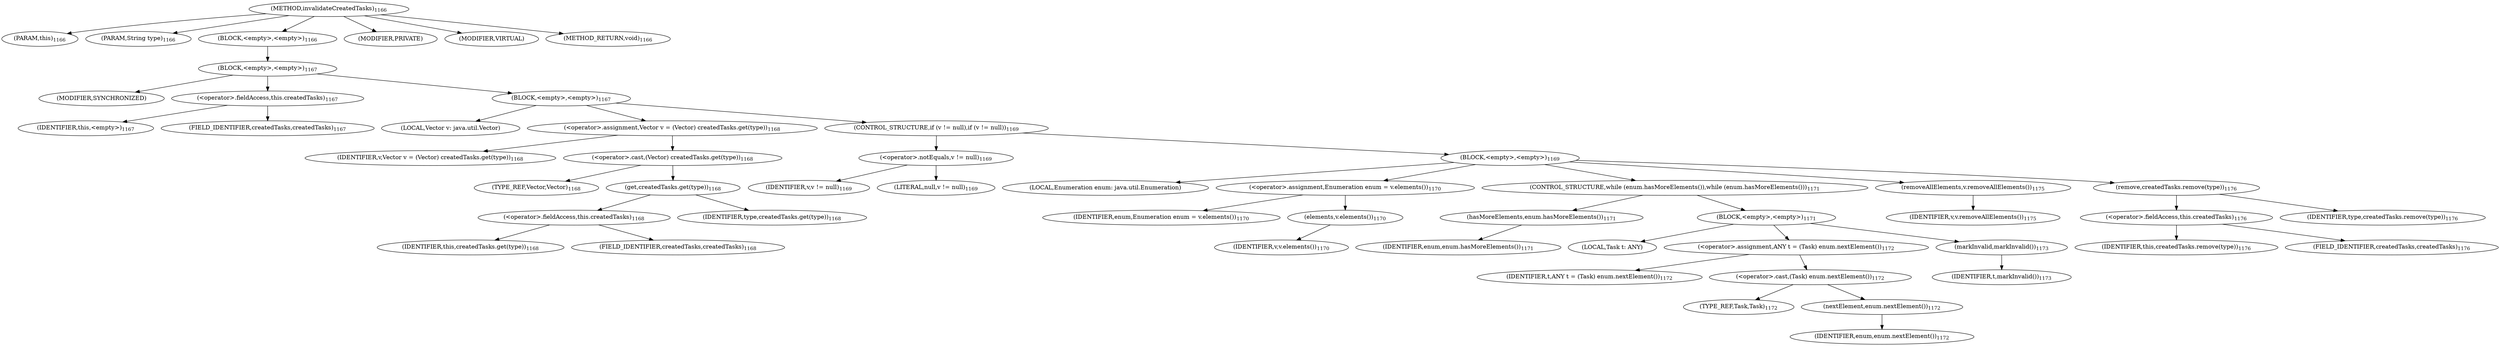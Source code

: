 digraph "invalidateCreatedTasks" {  
"2123" [label = <(METHOD,invalidateCreatedTasks)<SUB>1166</SUB>> ]
"2124" [label = <(PARAM,this)<SUB>1166</SUB>> ]
"2125" [label = <(PARAM,String type)<SUB>1166</SUB>> ]
"2126" [label = <(BLOCK,&lt;empty&gt;,&lt;empty&gt;)<SUB>1166</SUB>> ]
"2127" [label = <(BLOCK,&lt;empty&gt;,&lt;empty&gt;)<SUB>1167</SUB>> ]
"2128" [label = <(MODIFIER,SYNCHRONIZED)> ]
"2129" [label = <(&lt;operator&gt;.fieldAccess,this.createdTasks)<SUB>1167</SUB>> ]
"2130" [label = <(IDENTIFIER,this,&lt;empty&gt;)<SUB>1167</SUB>> ]
"2131" [label = <(FIELD_IDENTIFIER,createdTasks,createdTasks)<SUB>1167</SUB>> ]
"2132" [label = <(BLOCK,&lt;empty&gt;,&lt;empty&gt;)<SUB>1167</SUB>> ]
"2133" [label = <(LOCAL,Vector v: java.util.Vector)> ]
"2134" [label = <(&lt;operator&gt;.assignment,Vector v = (Vector) createdTasks.get(type))<SUB>1168</SUB>> ]
"2135" [label = <(IDENTIFIER,v,Vector v = (Vector) createdTasks.get(type))<SUB>1168</SUB>> ]
"2136" [label = <(&lt;operator&gt;.cast,(Vector) createdTasks.get(type))<SUB>1168</SUB>> ]
"2137" [label = <(TYPE_REF,Vector,Vector)<SUB>1168</SUB>> ]
"2138" [label = <(get,createdTasks.get(type))<SUB>1168</SUB>> ]
"2139" [label = <(&lt;operator&gt;.fieldAccess,this.createdTasks)<SUB>1168</SUB>> ]
"2140" [label = <(IDENTIFIER,this,createdTasks.get(type))<SUB>1168</SUB>> ]
"2141" [label = <(FIELD_IDENTIFIER,createdTasks,createdTasks)<SUB>1168</SUB>> ]
"2142" [label = <(IDENTIFIER,type,createdTasks.get(type))<SUB>1168</SUB>> ]
"2143" [label = <(CONTROL_STRUCTURE,if (v != null),if (v != null))<SUB>1169</SUB>> ]
"2144" [label = <(&lt;operator&gt;.notEquals,v != null)<SUB>1169</SUB>> ]
"2145" [label = <(IDENTIFIER,v,v != null)<SUB>1169</SUB>> ]
"2146" [label = <(LITERAL,null,v != null)<SUB>1169</SUB>> ]
"2147" [label = <(BLOCK,&lt;empty&gt;,&lt;empty&gt;)<SUB>1169</SUB>> ]
"2148" [label = <(LOCAL,Enumeration enum: java.util.Enumeration)> ]
"2149" [label = <(&lt;operator&gt;.assignment,Enumeration enum = v.elements())<SUB>1170</SUB>> ]
"2150" [label = <(IDENTIFIER,enum,Enumeration enum = v.elements())<SUB>1170</SUB>> ]
"2151" [label = <(elements,v.elements())<SUB>1170</SUB>> ]
"2152" [label = <(IDENTIFIER,v,v.elements())<SUB>1170</SUB>> ]
"2153" [label = <(CONTROL_STRUCTURE,while (enum.hasMoreElements()),while (enum.hasMoreElements()))<SUB>1171</SUB>> ]
"2154" [label = <(hasMoreElements,enum.hasMoreElements())<SUB>1171</SUB>> ]
"2155" [label = <(IDENTIFIER,enum,enum.hasMoreElements())<SUB>1171</SUB>> ]
"2156" [label = <(BLOCK,&lt;empty&gt;,&lt;empty&gt;)<SUB>1171</SUB>> ]
"2157" [label = <(LOCAL,Task t: ANY)> ]
"2158" [label = <(&lt;operator&gt;.assignment,ANY t = (Task) enum.nextElement())<SUB>1172</SUB>> ]
"2159" [label = <(IDENTIFIER,t,ANY t = (Task) enum.nextElement())<SUB>1172</SUB>> ]
"2160" [label = <(&lt;operator&gt;.cast,(Task) enum.nextElement())<SUB>1172</SUB>> ]
"2161" [label = <(TYPE_REF,Task,Task)<SUB>1172</SUB>> ]
"2162" [label = <(nextElement,enum.nextElement())<SUB>1172</SUB>> ]
"2163" [label = <(IDENTIFIER,enum,enum.nextElement())<SUB>1172</SUB>> ]
"2164" [label = <(markInvalid,markInvalid())<SUB>1173</SUB>> ]
"2165" [label = <(IDENTIFIER,t,markInvalid())<SUB>1173</SUB>> ]
"2166" [label = <(removeAllElements,v.removeAllElements())<SUB>1175</SUB>> ]
"2167" [label = <(IDENTIFIER,v,v.removeAllElements())<SUB>1175</SUB>> ]
"2168" [label = <(remove,createdTasks.remove(type))<SUB>1176</SUB>> ]
"2169" [label = <(&lt;operator&gt;.fieldAccess,this.createdTasks)<SUB>1176</SUB>> ]
"2170" [label = <(IDENTIFIER,this,createdTasks.remove(type))<SUB>1176</SUB>> ]
"2171" [label = <(FIELD_IDENTIFIER,createdTasks,createdTasks)<SUB>1176</SUB>> ]
"2172" [label = <(IDENTIFIER,type,createdTasks.remove(type))<SUB>1176</SUB>> ]
"2173" [label = <(MODIFIER,PRIVATE)> ]
"2174" [label = <(MODIFIER,VIRTUAL)> ]
"2175" [label = <(METHOD_RETURN,void)<SUB>1166</SUB>> ]
  "2123" -> "2124" 
  "2123" -> "2125" 
  "2123" -> "2126" 
  "2123" -> "2173" 
  "2123" -> "2174" 
  "2123" -> "2175" 
  "2126" -> "2127" 
  "2127" -> "2128" 
  "2127" -> "2129" 
  "2127" -> "2132" 
  "2129" -> "2130" 
  "2129" -> "2131" 
  "2132" -> "2133" 
  "2132" -> "2134" 
  "2132" -> "2143" 
  "2134" -> "2135" 
  "2134" -> "2136" 
  "2136" -> "2137" 
  "2136" -> "2138" 
  "2138" -> "2139" 
  "2138" -> "2142" 
  "2139" -> "2140" 
  "2139" -> "2141" 
  "2143" -> "2144" 
  "2143" -> "2147" 
  "2144" -> "2145" 
  "2144" -> "2146" 
  "2147" -> "2148" 
  "2147" -> "2149" 
  "2147" -> "2153" 
  "2147" -> "2166" 
  "2147" -> "2168" 
  "2149" -> "2150" 
  "2149" -> "2151" 
  "2151" -> "2152" 
  "2153" -> "2154" 
  "2153" -> "2156" 
  "2154" -> "2155" 
  "2156" -> "2157" 
  "2156" -> "2158" 
  "2156" -> "2164" 
  "2158" -> "2159" 
  "2158" -> "2160" 
  "2160" -> "2161" 
  "2160" -> "2162" 
  "2162" -> "2163" 
  "2164" -> "2165" 
  "2166" -> "2167" 
  "2168" -> "2169" 
  "2168" -> "2172" 
  "2169" -> "2170" 
  "2169" -> "2171" 
}
